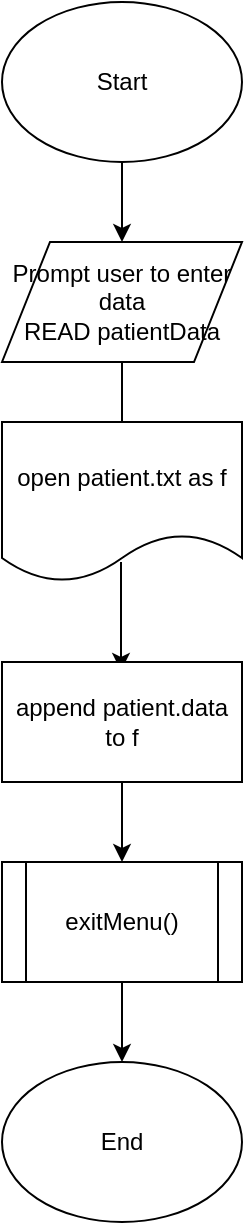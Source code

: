 <mxfile version="13.0.3" type="device"><diagram id="C5RBs43oDa-KdzZeNtuy" name="Page-1"><mxGraphModel dx="852" dy="494" grid="1" gridSize="10" guides="1" tooltips="1" connect="1" arrows="1" fold="1" page="1" pageScale="1" pageWidth="827" pageHeight="1169" math="0" shadow="0"><root><mxCell id="WIyWlLk6GJQsqaUBKTNV-0"/><mxCell id="WIyWlLk6GJQsqaUBKTNV-1" parent="WIyWlLk6GJQsqaUBKTNV-0"/><mxCell id="I4KFfqoxFtR7Hs8BeJs7-3" value="" style="edgeStyle=orthogonalEdgeStyle;rounded=0;orthogonalLoop=1;jettySize=auto;html=1;" parent="WIyWlLk6GJQsqaUBKTNV-1" source="I4KFfqoxFtR7Hs8BeJs7-1" target="I4KFfqoxFtR7Hs8BeJs7-2" edge="1"><mxGeometry relative="1" as="geometry"/></mxCell><mxCell id="I4KFfqoxFtR7Hs8BeJs7-1" value="Start" style="ellipse;whiteSpace=wrap;html=1;" parent="WIyWlLk6GJQsqaUBKTNV-1" vertex="1"><mxGeometry x="200" y="30" width="120" height="80" as="geometry"/></mxCell><mxCell id="I4KFfqoxFtR7Hs8BeJs7-5" value="" style="edgeStyle=orthogonalEdgeStyle;rounded=0;orthogonalLoop=1;jettySize=auto;html=1;" parent="WIyWlLk6GJQsqaUBKTNV-1" source="I4KFfqoxFtR7Hs8BeJs7-2" edge="1"><mxGeometry relative="1" as="geometry"><mxPoint x="260" y="250" as="targetPoint"/></mxGeometry></mxCell><mxCell id="I4KFfqoxFtR7Hs8BeJs7-2" value="Prompt user to enter&lt;br&gt;data&lt;br&gt;READ patientData" style="shape=parallelogram;perimeter=parallelogramPerimeter;whiteSpace=wrap;html=1;" parent="WIyWlLk6GJQsqaUBKTNV-1" vertex="1"><mxGeometry x="200" y="150" width="120" height="60" as="geometry"/></mxCell><mxCell id="I4KFfqoxFtR7Hs8BeJs7-34" value="" style="edgeStyle=orthogonalEdgeStyle;rounded=0;orthogonalLoop=1;jettySize=auto;html=1;" parent="WIyWlLk6GJQsqaUBKTNV-1" edge="1"><mxGeometry relative="1" as="geometry"><mxPoint x="259.5" y="364.5" as="targetPoint"/><mxPoint x="259.5" y="310" as="sourcePoint"/></mxGeometry></mxCell><mxCell id="I4KFfqoxFtR7Hs8BeJs7-30" value="End" style="ellipse;whiteSpace=wrap;html=1;" parent="WIyWlLk6GJQsqaUBKTNV-1" vertex="1"><mxGeometry x="200" y="560" width="120" height="80" as="geometry"/></mxCell><mxCell id="I4KFfqoxFtR7Hs8BeJs7-36" value="" style="edgeStyle=orthogonalEdgeStyle;rounded=0;orthogonalLoop=1;jettySize=auto;html=1;" parent="WIyWlLk6GJQsqaUBKTNV-1" source="qcqOdMsQfFTUMVauZV-G-0" target="I4KFfqoxFtR7Hs8BeJs7-30" edge="1"><mxGeometry relative="1" as="geometry"><Array as="points"><mxPoint x="260" y="460"/><mxPoint x="260" y="460"/></Array><mxPoint x="260" y="520" as="sourcePoint"/></mxGeometry></mxCell><mxCell id="K_KJN1s2De1Tv8e9PNkH-0" value="open patient.txt as f" style="shape=document;whiteSpace=wrap;html=1;boundedLbl=1;" parent="WIyWlLk6GJQsqaUBKTNV-1" vertex="1"><mxGeometry x="200" y="240" width="120" height="80" as="geometry"/></mxCell><mxCell id="K_KJN1s2De1Tv8e9PNkH-2" value="" style="edgeStyle=orthogonalEdgeStyle;rounded=0;orthogonalLoop=1;jettySize=auto;html=1;" parent="WIyWlLk6GJQsqaUBKTNV-1" source="K_KJN1s2De1Tv8e9PNkH-1" edge="1"><mxGeometry relative="1" as="geometry"><mxPoint x="260" y="460" as="targetPoint"/></mxGeometry></mxCell><mxCell id="K_KJN1s2De1Tv8e9PNkH-1" value="append patient.data&lt;br&gt;to f" style="rounded=0;whiteSpace=wrap;html=1;" parent="WIyWlLk6GJQsqaUBKTNV-1" vertex="1"><mxGeometry x="200" y="360" width="120" height="60" as="geometry"/></mxCell><mxCell id="qcqOdMsQfFTUMVauZV-G-0" value="exitMenu()" style="shape=process;whiteSpace=wrap;html=1;backgroundOutline=1;" vertex="1" parent="WIyWlLk6GJQsqaUBKTNV-1"><mxGeometry x="200" y="460" width="120" height="60" as="geometry"/></mxCell></root></mxGraphModel></diagram></mxfile>